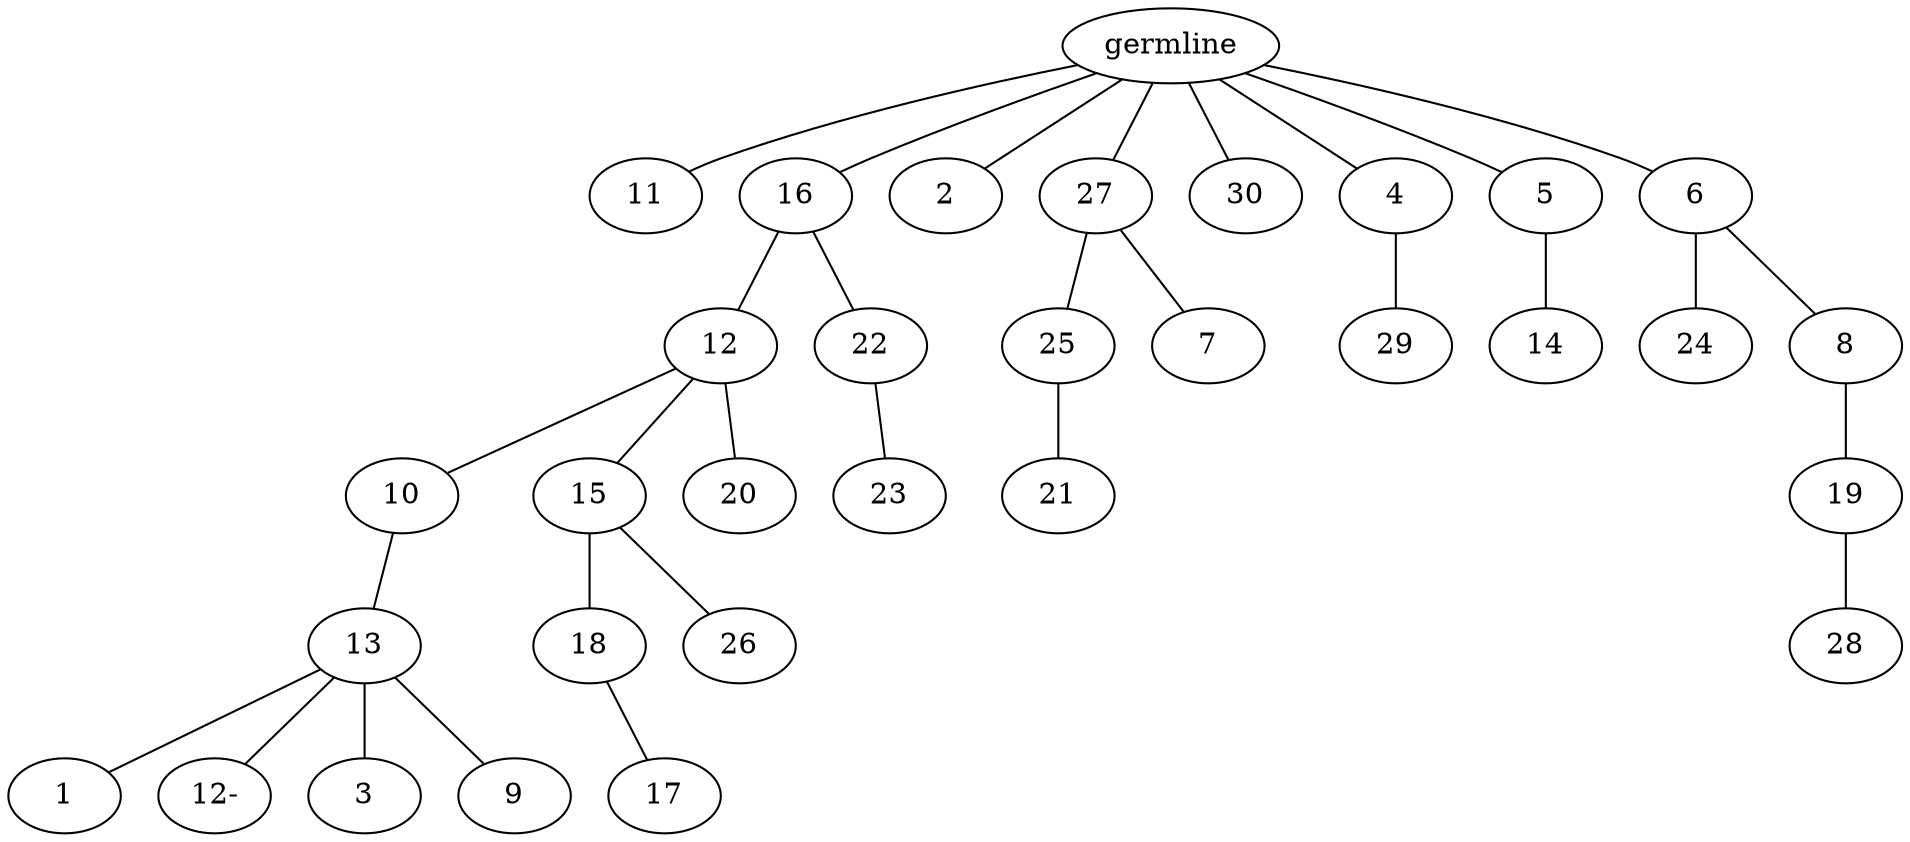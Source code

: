 graph tree {
    "139995493306912" [label="germline"];
    "139995493532240" [label="11"];
    "139995493532288" [label="16"];
    "139995493335728" [label="12"];
    "139995493335536" [label="10"];
    "139995493336208" [label="13"];
    "139995493336784" [label="1"];
    "139995493695840" [label="12-"];
    "139995493336640" [label="3"];
    "139995493336304" [label="9"];
    "139995493335920" [label="15"];
    "139995493337696" [label="18"];
    "139995493337168" [label="17"];
    "139995493336592" [label="26"];
    "139995493336256" [label="20"];
    "139995493335872" [label="22"];
    "139995493337024" [label="23"];
    "139995493535168" [label="2"];
    "139995493337984" [label="27"];
    "139995493335392" [label="25"];
    "139995493337504" [label="21"];
    "139995493336400" [label="7"];
    "139995493336880" [label="30"];
    "139995493338320" [label="4"];
    "139995493337360" [label="29"];
    "139995493535696" [label="5"];
    "139995493533200" [label="14"];
    "139995493534112" [label="6"];
    "139995493533776" [label="24"];
    "139995493532672" [label="8"];
    "139995493533104" [label="19"];
    "139995493532720" [label="28"];
    "139995493306912" -- "139995493532240";
    "139995493306912" -- "139995493532288";
    "139995493306912" -- "139995493535168";
    "139995493306912" -- "139995493337984";
    "139995493306912" -- "139995493336880";
    "139995493306912" -- "139995493338320";
    "139995493306912" -- "139995493535696";
    "139995493306912" -- "139995493534112";
    "139995493532288" -- "139995493335728";
    "139995493532288" -- "139995493335872";
    "139995493335728" -- "139995493335536";
    "139995493335728" -- "139995493335920";
    "139995493335728" -- "139995493336256";
    "139995493335536" -- "139995493336208";
    "139995493336208" -- "139995493336784";
    "139995493336208" -- "139995493695840";
    "139995493336208" -- "139995493336640";
    "139995493336208" -- "139995493336304";
    "139995493335920" -- "139995493337696";
    "139995493335920" -- "139995493336592";
    "139995493337696" -- "139995493337168";
    "139995493335872" -- "139995493337024";
    "139995493337984" -- "139995493335392";
    "139995493337984" -- "139995493336400";
    "139995493335392" -- "139995493337504";
    "139995493338320" -- "139995493337360";
    "139995493535696" -- "139995493533200";
    "139995493534112" -- "139995493533776";
    "139995493534112" -- "139995493532672";
    "139995493532672" -- "139995493533104";
    "139995493533104" -- "139995493532720";
}
